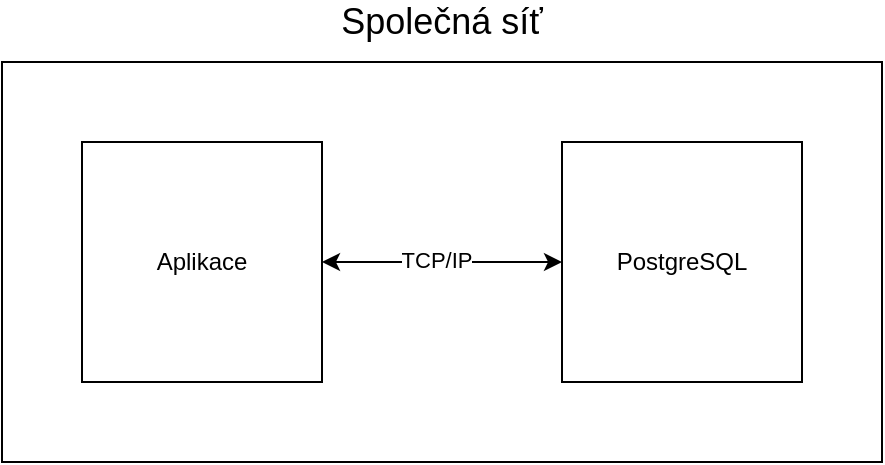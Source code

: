 <mxfile version="14.4.3" type="github">
  <diagram id="AM3MqMmhd_MmUZGf_nfw" name="Page-1">
    <mxGraphModel dx="2066" dy="1185" grid="1" gridSize="10" guides="1" tooltips="1" connect="1" arrows="1" fold="1" page="1" pageScale="1" pageWidth="827" pageHeight="1169" math="0" shadow="0">
      <root>
        <mxCell id="0" />
        <mxCell id="1" parent="0" />
        <mxCell id="rKaDp64cmPsS5tly5jfF-2" value="" style="rounded=0;whiteSpace=wrap;html=1;" vertex="1" parent="1">
          <mxGeometry x="120" y="160" width="440" height="200" as="geometry" />
        </mxCell>
        <mxCell id="rKaDp64cmPsS5tly5jfF-5" style="edgeStyle=orthogonalEdgeStyle;rounded=0;orthogonalLoop=1;jettySize=auto;html=1;exitX=1;exitY=0.5;exitDx=0;exitDy=0;entryX=0;entryY=0.5;entryDx=0;entryDy=0;startArrow=classic;startFill=1;" edge="1" parent="1" source="rKaDp64cmPsS5tly5jfF-3" target="rKaDp64cmPsS5tly5jfF-4">
          <mxGeometry relative="1" as="geometry" />
        </mxCell>
        <mxCell id="rKaDp64cmPsS5tly5jfF-7" value="TCP/IP" style="edgeLabel;html=1;align=center;verticalAlign=middle;resizable=0;points=[];" vertex="1" connectable="0" parent="rKaDp64cmPsS5tly5jfF-5">
          <mxGeometry x="-0.05" y="1" relative="1" as="geometry">
            <mxPoint as="offset" />
          </mxGeometry>
        </mxCell>
        <mxCell id="rKaDp64cmPsS5tly5jfF-3" value="Aplikace" style="rounded=0;whiteSpace=wrap;html=1;" vertex="1" parent="1">
          <mxGeometry x="160" y="200" width="120" height="120" as="geometry" />
        </mxCell>
        <mxCell id="rKaDp64cmPsS5tly5jfF-4" value="PostgreSQL" style="rounded=0;whiteSpace=wrap;html=1;" vertex="1" parent="1">
          <mxGeometry x="400" y="200" width="120" height="120" as="geometry" />
        </mxCell>
        <mxCell id="rKaDp64cmPsS5tly5jfF-10" value="&lt;font size=&quot;4&quot;&gt;Společná síť&lt;/font&gt;" style="text;html=1;strokeColor=none;fillColor=none;align=center;verticalAlign=middle;whiteSpace=wrap;rounded=0;" vertex="1" parent="1">
          <mxGeometry x="250" y="130" width="180" height="20" as="geometry" />
        </mxCell>
      </root>
    </mxGraphModel>
  </diagram>
</mxfile>
